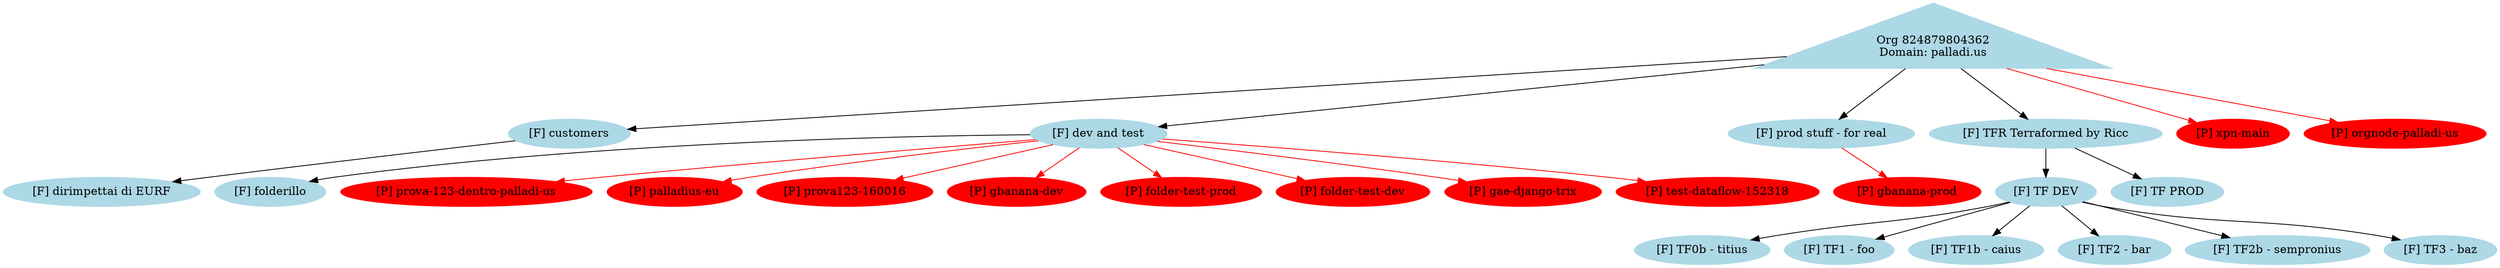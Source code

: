digraph 
  {
    node [ color = lightblue, style = "filled" ];
    "organizations/824879804362" [ label = "Org 824879804362\nDomain: palladi.us",shape = "triangle" ];
    "folders/993609995477" [ label = "[F] customers" ];
    "folders/885056483479" [ label = "[F] dev and test" ];
    "folders/887288965373" [ label = "[F] prod stuff - for real" ];
    "folders/510416893777" [ label = "[F] TFR Terraformed by Ricc" ];
    "folders/571390668780" [ label = "[F] dirimpettai di EURF" ];
    "folders/128544652663" [ label = "[F] folderillo" ];
    "folders/93350088776" [ label = "[F] TF DEV" ];
    "folders/723110142384" [ label = "[F] TF0b - titius" ];
    "folders/454527359325" [ label = "[F] TF1 - foo" ];
    "folders/1026736501110" [ label = "[F] TF1b - caius" ];
    "folders/403965627320" [ label = "[F] TF2 - bar" ];
    "folders/802144187596" [ label = "[F] TF2b - sempronius" ];
    "folders/986862742068" [ label = "[F] TF3 - baz" ];
    "folders/99919748229" [ label = "[F] TF PROD" ];
    "projects/398198244705" [ label = "[P] xpn-main",color = red ];
    "projects/704861684515" [ label = "[P] orgnode-palladi-us",color = red ];
    "projects/237925736669" [ label = "[P] prova-123-dentro-palladi-us",color = red ];
    "projects/177178925177" [ label = "[P] palladius-eu",color = red ];
    "projects/262470358174" [ label = "[P] prova123-160016",color = red ];
    "projects/150202633473" [ label = "[P] gbanana-dev",color = red ];
    "projects/1025012666423" [ label = "[P] folder-test-prod",color = red ];
    "projects/351173986048" [ label = "[P] folder-test-dev",color = red ];
    "projects/520622310274" [ label = "[P] gae-django-trix",color = red ];
    "projects/831136101005" [ label = "[P] test-dataflow-152318",color = red ];
    "projects/626662139195" [ label = "[P] gbanana-prod",color = red ];
    "organizations/824879804362" -> "folders/993609995477";
    "organizations/824879804362" -> "folders/885056483479";
    "organizations/824879804362" -> "folders/887288965373";
    "organizations/824879804362" -> "folders/510416893777";
    "folders/993609995477" -> "folders/571390668780";
    "folders/885056483479" -> "folders/128544652663";
    "folders/510416893777" -> "folders/93350088776";
    "folders/93350088776" -> "folders/723110142384";
    "folders/93350088776" -> "folders/454527359325";
    "folders/93350088776" -> "folders/1026736501110";
    "folders/93350088776" -> "folders/403965627320";
    "folders/93350088776" -> "folders/802144187596";
    "folders/93350088776" -> "folders/986862742068";
    "folders/510416893777" -> "folders/99919748229";
    "organizations/824879804362" -> "projects/398198244705" [ color = red          ];
    "organizations/824879804362" -> "projects/704861684515" [ color = red          ];
    "folders/885056483479" -> "projects/237925736669" [ color = red          ];
    "folders/885056483479" -> "projects/177178925177" [ color = red          ];
    "folders/885056483479" -> "projects/262470358174" [ color = red          ];
    "folders/885056483479" -> "projects/150202633473" [ color = red          ];
    "folders/885056483479" -> "projects/1025012666423" [ color = red          ];
    "folders/885056483479" -> "projects/351173986048" [ color = red          ];
    "folders/885056483479" -> "projects/520622310274" [ color = red          ];
    "folders/885056483479" -> "projects/831136101005" [ color = red          ];
    "folders/887288965373" -> "projects/626662139195" [ color = red          ];
  }
